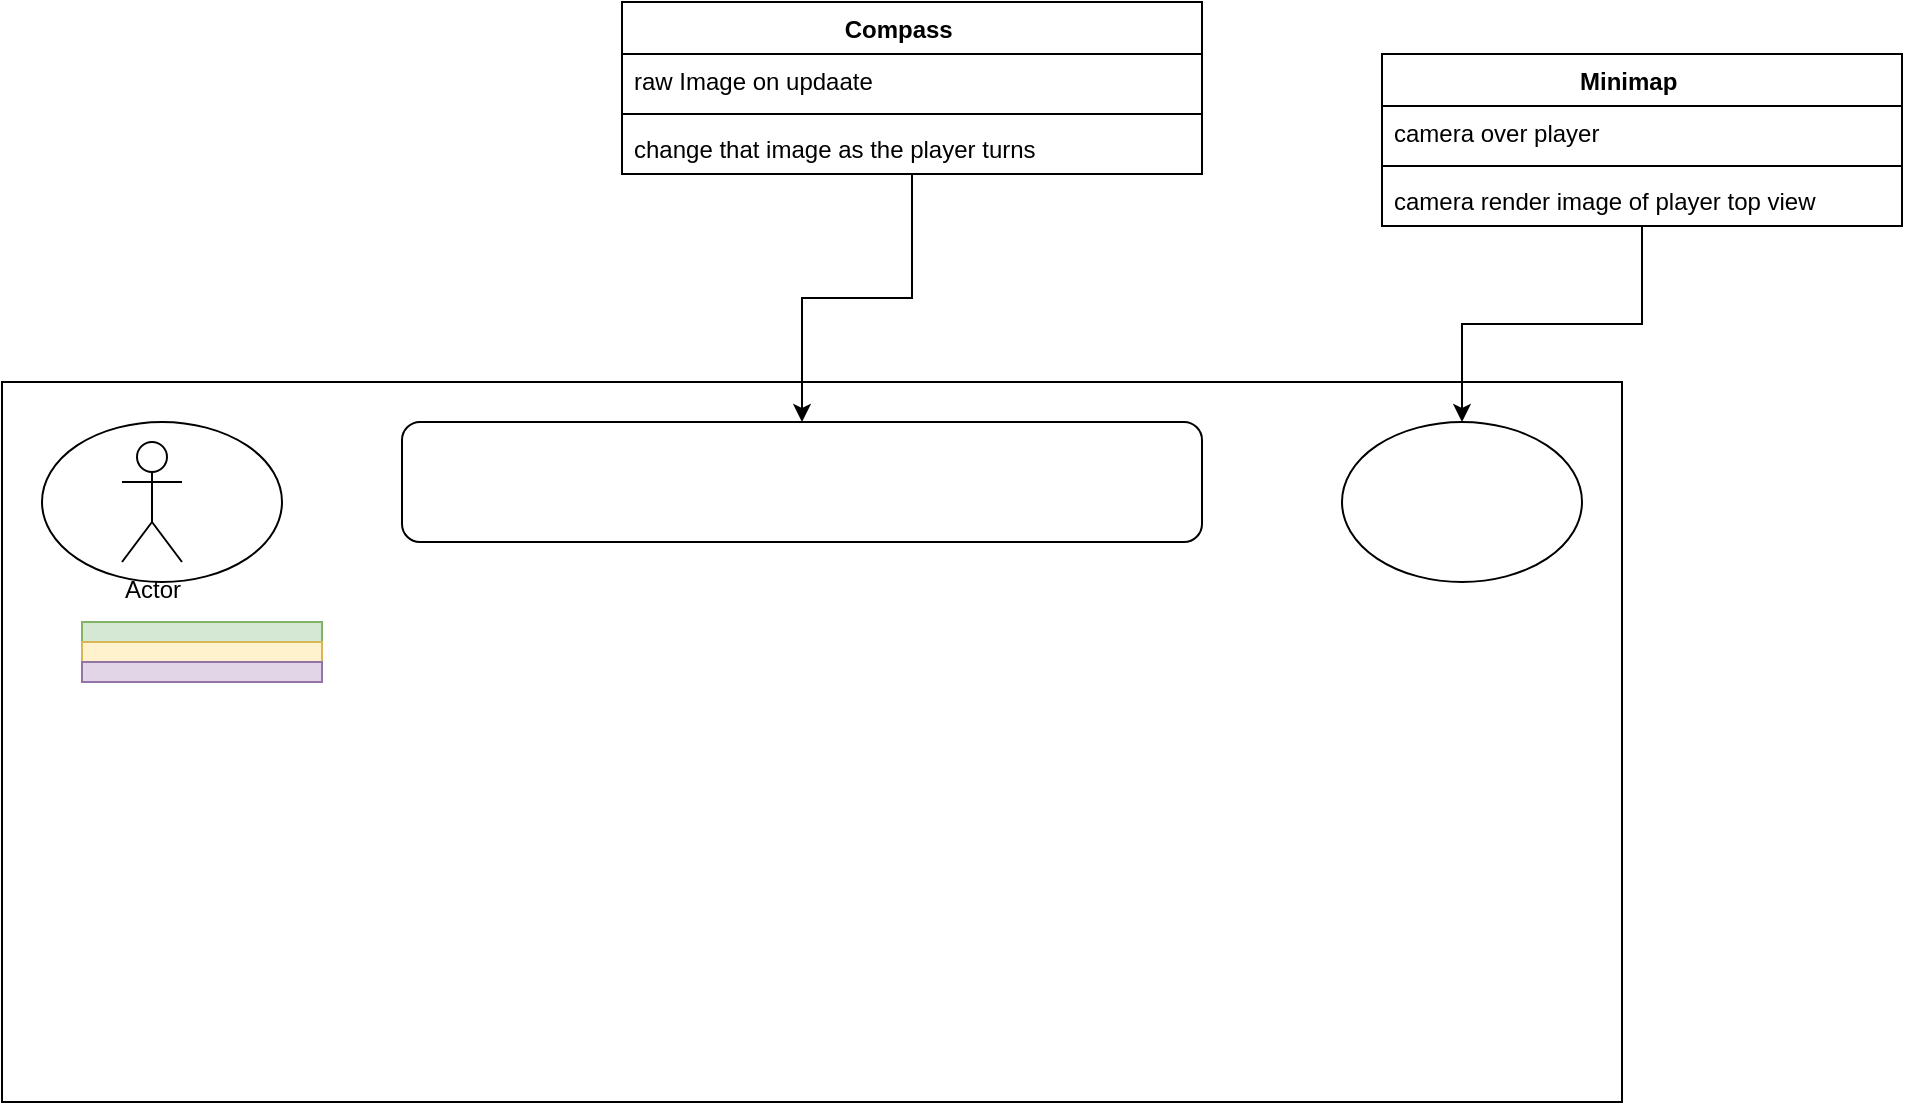 <mxfile version="15.8.6" type="github">
  <diagram id="8xfB0TFTYywYnLrSX1gg" name="Page-1">
    <mxGraphModel dx="1017" dy="1755" grid="1" gridSize="10" guides="1" tooltips="1" connect="1" arrows="1" fold="1" page="1" pageScale="1" pageWidth="850" pageHeight="1100" math="0" shadow="0">
      <root>
        <mxCell id="0" />
        <mxCell id="1" parent="0" />
        <mxCell id="YqDdwWKUUQdOKaFSzS0O-1" value="" style="rounded=0;whiteSpace=wrap;html=1;" vertex="1" parent="1">
          <mxGeometry x="20" y="100" width="810" height="360" as="geometry" />
        </mxCell>
        <mxCell id="YqDdwWKUUQdOKaFSzS0O-2" value="" style="ellipse;whiteSpace=wrap;html=1;" vertex="1" parent="1">
          <mxGeometry x="690" y="120" width="120" height="80" as="geometry" />
        </mxCell>
        <mxCell id="YqDdwWKUUQdOKaFSzS0O-3" value="" style="ellipse;whiteSpace=wrap;html=1;" vertex="1" parent="1">
          <mxGeometry x="40" y="120" width="120" height="80" as="geometry" />
        </mxCell>
        <mxCell id="YqDdwWKUUQdOKaFSzS0O-4" value="Actor" style="shape=umlActor;verticalLabelPosition=bottom;verticalAlign=top;html=1;outlineConnect=0;" vertex="1" parent="1">
          <mxGeometry x="80" y="130" width="30" height="60" as="geometry" />
        </mxCell>
        <mxCell id="YqDdwWKUUQdOKaFSzS0O-5" value="" style="rounded=0;whiteSpace=wrap;html=1;fillColor=#d5e8d4;strokeColor=#82b366;" vertex="1" parent="1">
          <mxGeometry x="60" y="220" width="120" height="10" as="geometry" />
        </mxCell>
        <mxCell id="YqDdwWKUUQdOKaFSzS0O-6" value="" style="rounded=0;whiteSpace=wrap;html=1;fillColor=#fff2cc;strokeColor=#d6b656;" vertex="1" parent="1">
          <mxGeometry x="60" y="230" width="120" height="10" as="geometry" />
        </mxCell>
        <mxCell id="YqDdwWKUUQdOKaFSzS0O-7" value="" style="rounded=0;whiteSpace=wrap;html=1;fillColor=#e1d5e7;strokeColor=#9673a6;" vertex="1" parent="1">
          <mxGeometry x="60" y="240" width="120" height="10" as="geometry" />
        </mxCell>
        <mxCell id="YqDdwWKUUQdOKaFSzS0O-10" value="" style="rounded=1;whiteSpace=wrap;html=1;" vertex="1" parent="1">
          <mxGeometry x="220" y="120" width="400" height="60" as="geometry" />
        </mxCell>
        <mxCell id="YqDdwWKUUQdOKaFSzS0O-15" style="edgeStyle=orthogonalEdgeStyle;rounded=0;orthogonalLoop=1;jettySize=auto;html=1;" edge="1" parent="1" source="YqDdwWKUUQdOKaFSzS0O-11" target="YqDdwWKUUQdOKaFSzS0O-10">
          <mxGeometry relative="1" as="geometry" />
        </mxCell>
        <mxCell id="YqDdwWKUUQdOKaFSzS0O-11" value="Compass    " style="swimlane;fontStyle=1;align=center;verticalAlign=top;childLayout=stackLayout;horizontal=1;startSize=26;horizontalStack=0;resizeParent=1;resizeParentMax=0;resizeLast=0;collapsible=1;marginBottom=0;" vertex="1" parent="1">
          <mxGeometry x="330" y="-90" width="290" height="86" as="geometry" />
        </mxCell>
        <mxCell id="YqDdwWKUUQdOKaFSzS0O-12" value="raw Image on updaate" style="text;strokeColor=none;fillColor=none;align=left;verticalAlign=top;spacingLeft=4;spacingRight=4;overflow=hidden;rotatable=0;points=[[0,0.5],[1,0.5]];portConstraint=eastwest;" vertex="1" parent="YqDdwWKUUQdOKaFSzS0O-11">
          <mxGeometry y="26" width="290" height="26" as="geometry" />
        </mxCell>
        <mxCell id="YqDdwWKUUQdOKaFSzS0O-13" value="" style="line;strokeWidth=1;fillColor=none;align=left;verticalAlign=middle;spacingTop=-1;spacingLeft=3;spacingRight=3;rotatable=0;labelPosition=right;points=[];portConstraint=eastwest;" vertex="1" parent="YqDdwWKUUQdOKaFSzS0O-11">
          <mxGeometry y="52" width="290" height="8" as="geometry" />
        </mxCell>
        <mxCell id="YqDdwWKUUQdOKaFSzS0O-14" value="change that image as the player turns" style="text;strokeColor=none;fillColor=none;align=left;verticalAlign=top;spacingLeft=4;spacingRight=4;overflow=hidden;rotatable=0;points=[[0,0.5],[1,0.5]];portConstraint=eastwest;" vertex="1" parent="YqDdwWKUUQdOKaFSzS0O-11">
          <mxGeometry y="60" width="290" height="26" as="geometry" />
        </mxCell>
        <mxCell id="YqDdwWKUUQdOKaFSzS0O-20" style="edgeStyle=orthogonalEdgeStyle;rounded=0;orthogonalLoop=1;jettySize=auto;html=1;" edge="1" parent="1" source="YqDdwWKUUQdOKaFSzS0O-16" target="YqDdwWKUUQdOKaFSzS0O-2">
          <mxGeometry relative="1" as="geometry" />
        </mxCell>
        <mxCell id="YqDdwWKUUQdOKaFSzS0O-16" value="Minimap    " style="swimlane;fontStyle=1;align=center;verticalAlign=top;childLayout=stackLayout;horizontal=1;startSize=26;horizontalStack=0;resizeParent=1;resizeParentMax=0;resizeLast=0;collapsible=1;marginBottom=0;" vertex="1" parent="1">
          <mxGeometry x="710" y="-64" width="260" height="86" as="geometry" />
        </mxCell>
        <mxCell id="YqDdwWKUUQdOKaFSzS0O-17" value="camera over player " style="text;strokeColor=none;fillColor=none;align=left;verticalAlign=top;spacingLeft=4;spacingRight=4;overflow=hidden;rotatable=0;points=[[0,0.5],[1,0.5]];portConstraint=eastwest;" vertex="1" parent="YqDdwWKUUQdOKaFSzS0O-16">
          <mxGeometry y="26" width="260" height="26" as="geometry" />
        </mxCell>
        <mxCell id="YqDdwWKUUQdOKaFSzS0O-18" value="" style="line;strokeWidth=1;fillColor=none;align=left;verticalAlign=middle;spacingTop=-1;spacingLeft=3;spacingRight=3;rotatable=0;labelPosition=right;points=[];portConstraint=eastwest;" vertex="1" parent="YqDdwWKUUQdOKaFSzS0O-16">
          <mxGeometry y="52" width="260" height="8" as="geometry" />
        </mxCell>
        <mxCell id="YqDdwWKUUQdOKaFSzS0O-19" value="camera render image of player top view" style="text;strokeColor=none;fillColor=none;align=left;verticalAlign=top;spacingLeft=4;spacingRight=4;overflow=hidden;rotatable=0;points=[[0,0.5],[1,0.5]];portConstraint=eastwest;" vertex="1" parent="YqDdwWKUUQdOKaFSzS0O-16">
          <mxGeometry y="60" width="260" height="26" as="geometry" />
        </mxCell>
      </root>
    </mxGraphModel>
  </diagram>
</mxfile>
